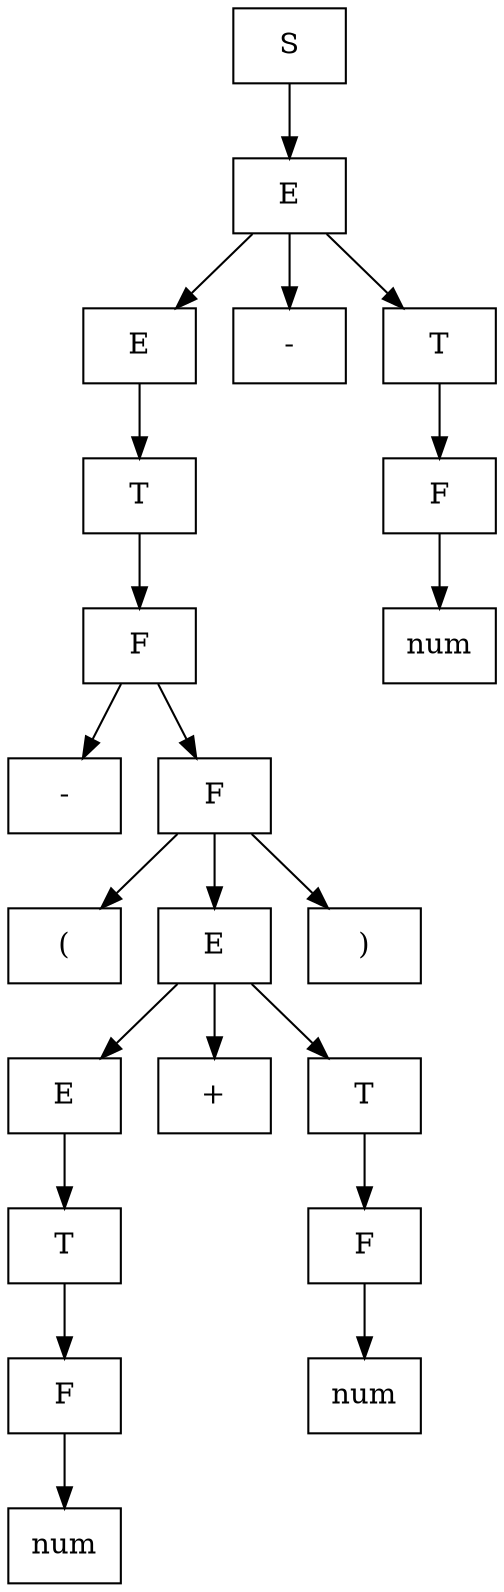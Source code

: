 digraph tree {
0 [label="S",shape=box];0->1;
1 [label="E",shape=box];1->2;
2 [label="E",shape=box];2->3;
3 [label="T",shape=box];3->4;
4 [label="F",shape=box];4->5;
5 [label="-",shape=box];4->6;
6 [label="F",shape=box];6->7;
7 [label="(",shape=box];6->8;
8 [label="E",shape=box];8->9;
9 [label="E",shape=box];9->10;
10 [label="T",shape=box];10->11;
11 [label="F",shape=box];11->12;
12 [label="num",shape=box];8->13;
13 [label="+",shape=box];8->14;
14 [label="T",shape=box];14->15;
15 [label="F",shape=box];15->16;
16 [label="num",shape=box];6->17;
17 [label=")",shape=box];1->18;
18 [label="-",shape=box];1->19;
19 [label="T",shape=box];19->20;
20 [label="F",shape=box];20->21;
21 [label="num",shape=box];}